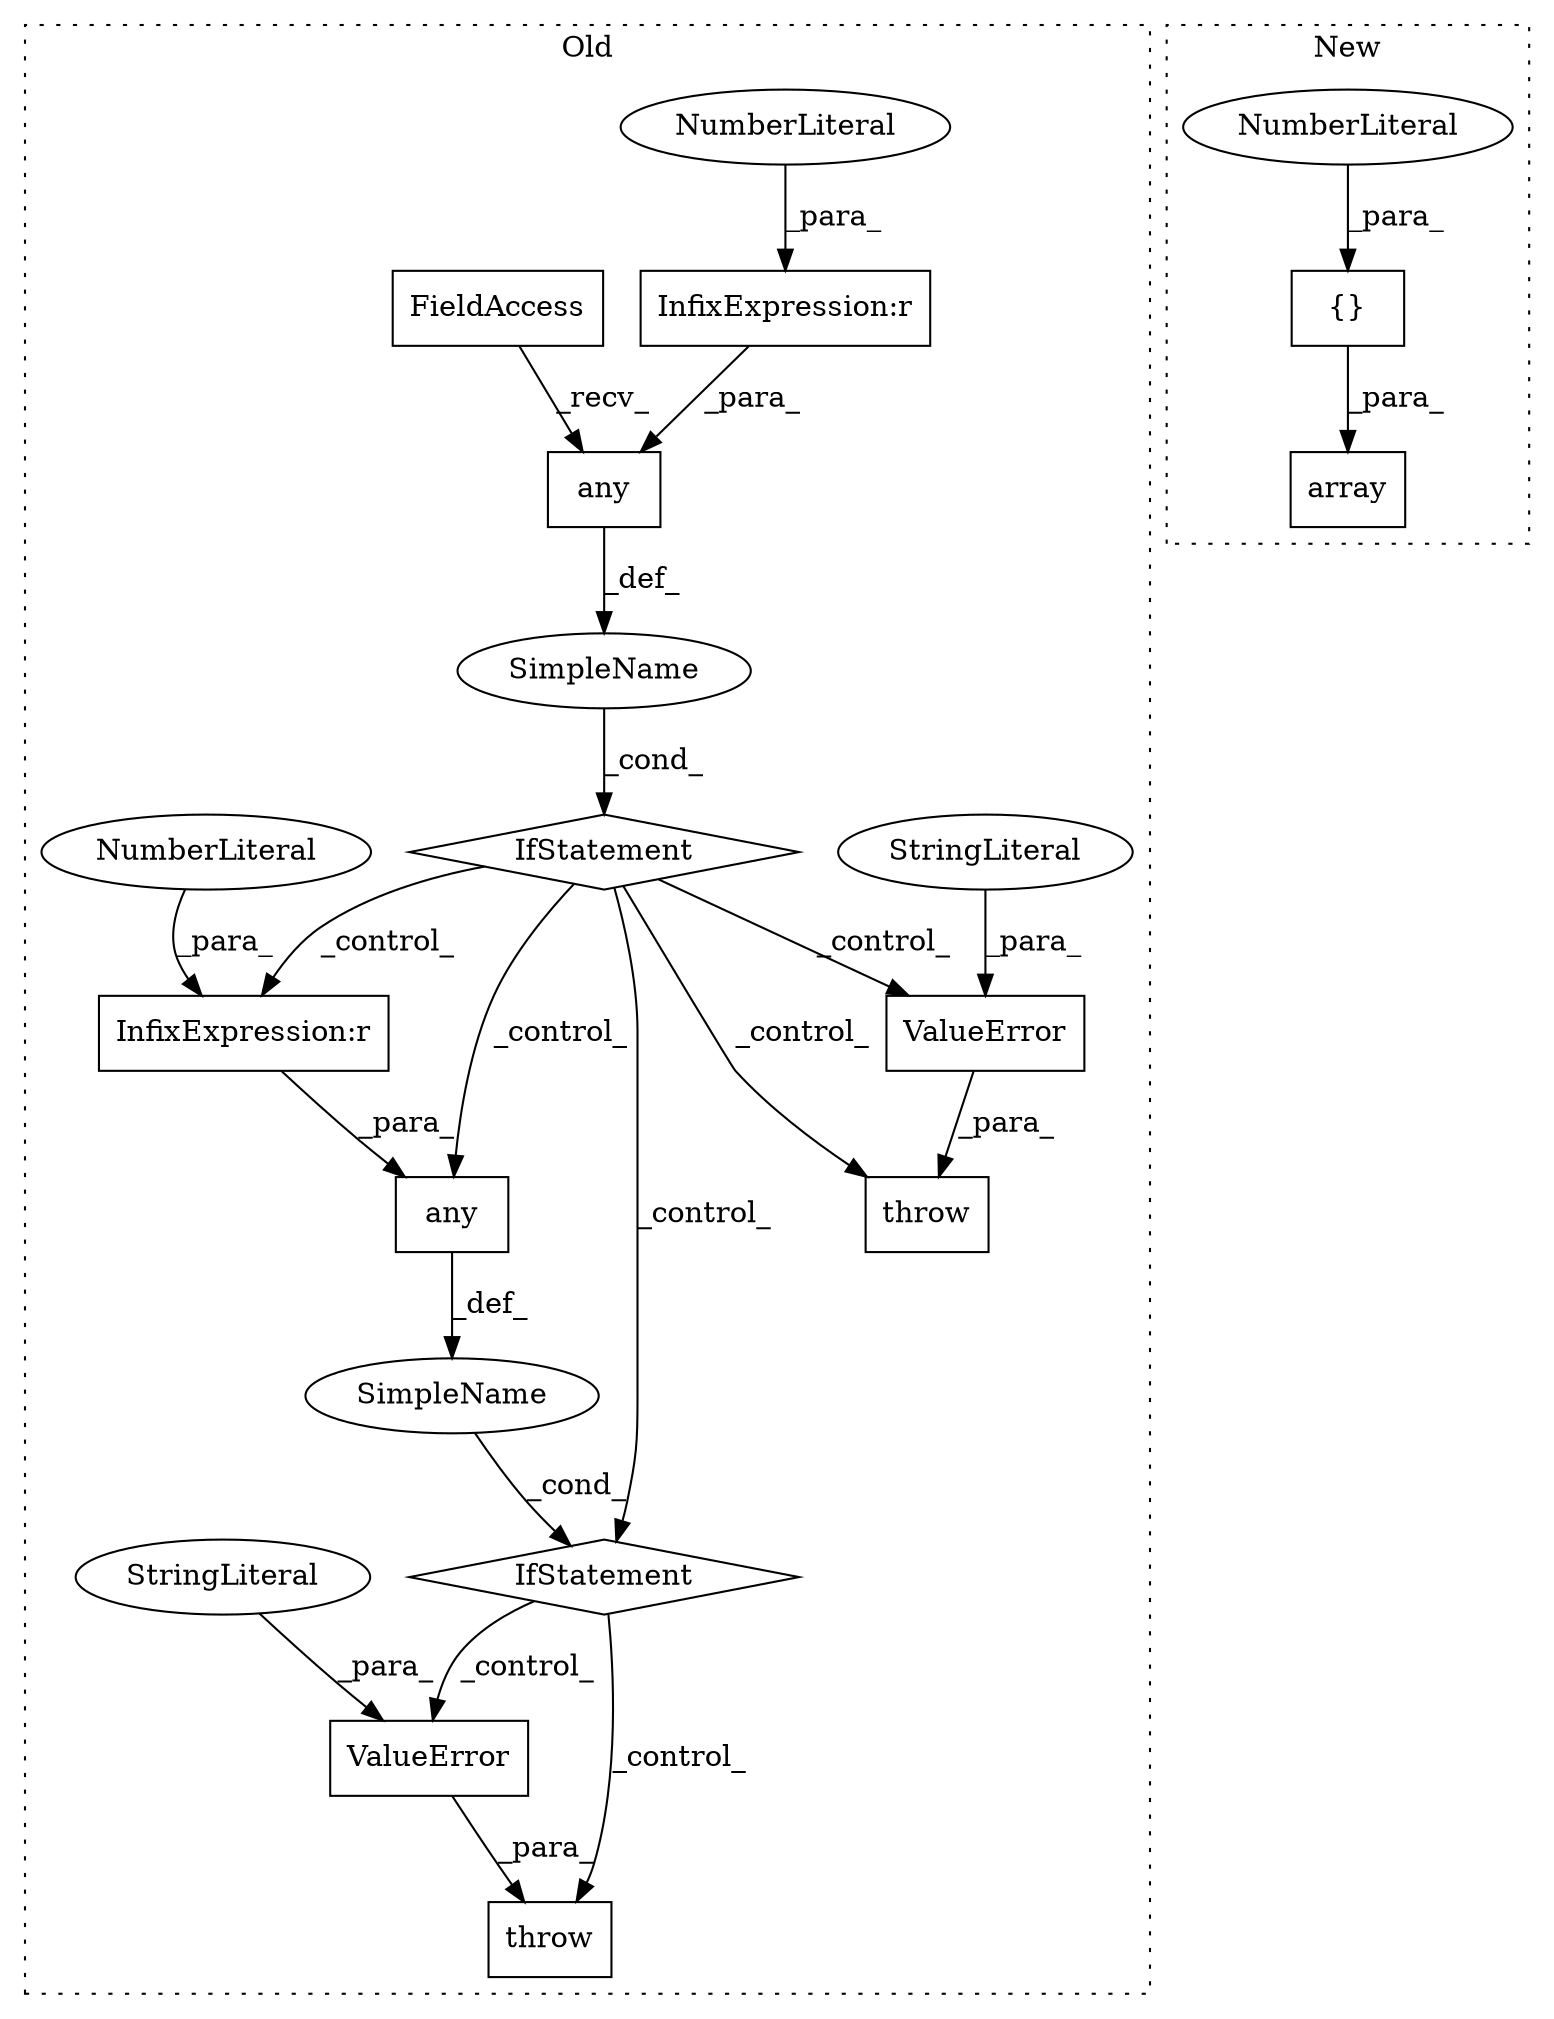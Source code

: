 digraph G {
subgraph cluster0 {
1 [label="any" a="32" s="2475,2493" l="4,1" shape="box"];
3 [label="IfStatement" a="25" s="2453,2494" l="4,2" shape="diamond"];
5 [label="SimpleName" a="42" s="" l="" shape="ellipse"];
6 [label="SimpleName" a="42" s="" l="" shape="ellipse"];
7 [label="throw" a="53" s="2504" l="6" shape="box"];
8 [label="InfixExpression:r" a="27" s="2488" l="4" shape="box"];
9 [label="InfixExpression:r" a="27" s="2356" l="3" shape="box"];
11 [label="NumberLiteral" a="34" s="2492" l="1" shape="ellipse"];
12 [label="NumberLiteral" a="34" s="2359" l="1" shape="ellipse"];
13 [label="throw" a="53" s="2371" l="6" shape="box"];
14 [label="IfStatement" a="25" s="2322,2361" l="4,2" shape="diamond"];
15 [label="ValueError" a="32" s="2377,2440" l="11,1" shape="box"];
16 [label="any" a="32" s="2344,2360" l="4,1" shape="box"];
17 [label="FieldAccess" a="22" s="2326" l="9" shape="box"];
18 [label="ValueError" a="32" s="2510,2570" l="11,1" shape="box"];
19 [label="StringLiteral" a="45" s="2388" l="52" shape="ellipse"];
20 [label="StringLiteral" a="45" s="2521" l="49" shape="ellipse"];
label = "Old";
style="dotted";
}
subgraph cluster1 {
2 [label="array" a="32" s="2690,2714" l="6,1" shape="box"];
4 [label="{}" a="4" s="2705,2707" l="1,1" shape="box"];
10 [label="NumberLiteral" a="34" s="2706" l="1" shape="ellipse"];
label = "New";
style="dotted";
}
1 -> 6 [label="_def_"];
3 -> 7 [label="_control_"];
3 -> 18 [label="_control_"];
4 -> 2 [label="_para_"];
5 -> 14 [label="_cond_"];
6 -> 3 [label="_cond_"];
8 -> 1 [label="_para_"];
9 -> 16 [label="_para_"];
10 -> 4 [label="_para_"];
11 -> 8 [label="_para_"];
12 -> 9 [label="_para_"];
14 -> 15 [label="_control_"];
14 -> 3 [label="_control_"];
14 -> 13 [label="_control_"];
14 -> 8 [label="_control_"];
14 -> 1 [label="_control_"];
15 -> 13 [label="_para_"];
16 -> 5 [label="_def_"];
17 -> 16 [label="_recv_"];
18 -> 7 [label="_para_"];
19 -> 15 [label="_para_"];
20 -> 18 [label="_para_"];
}